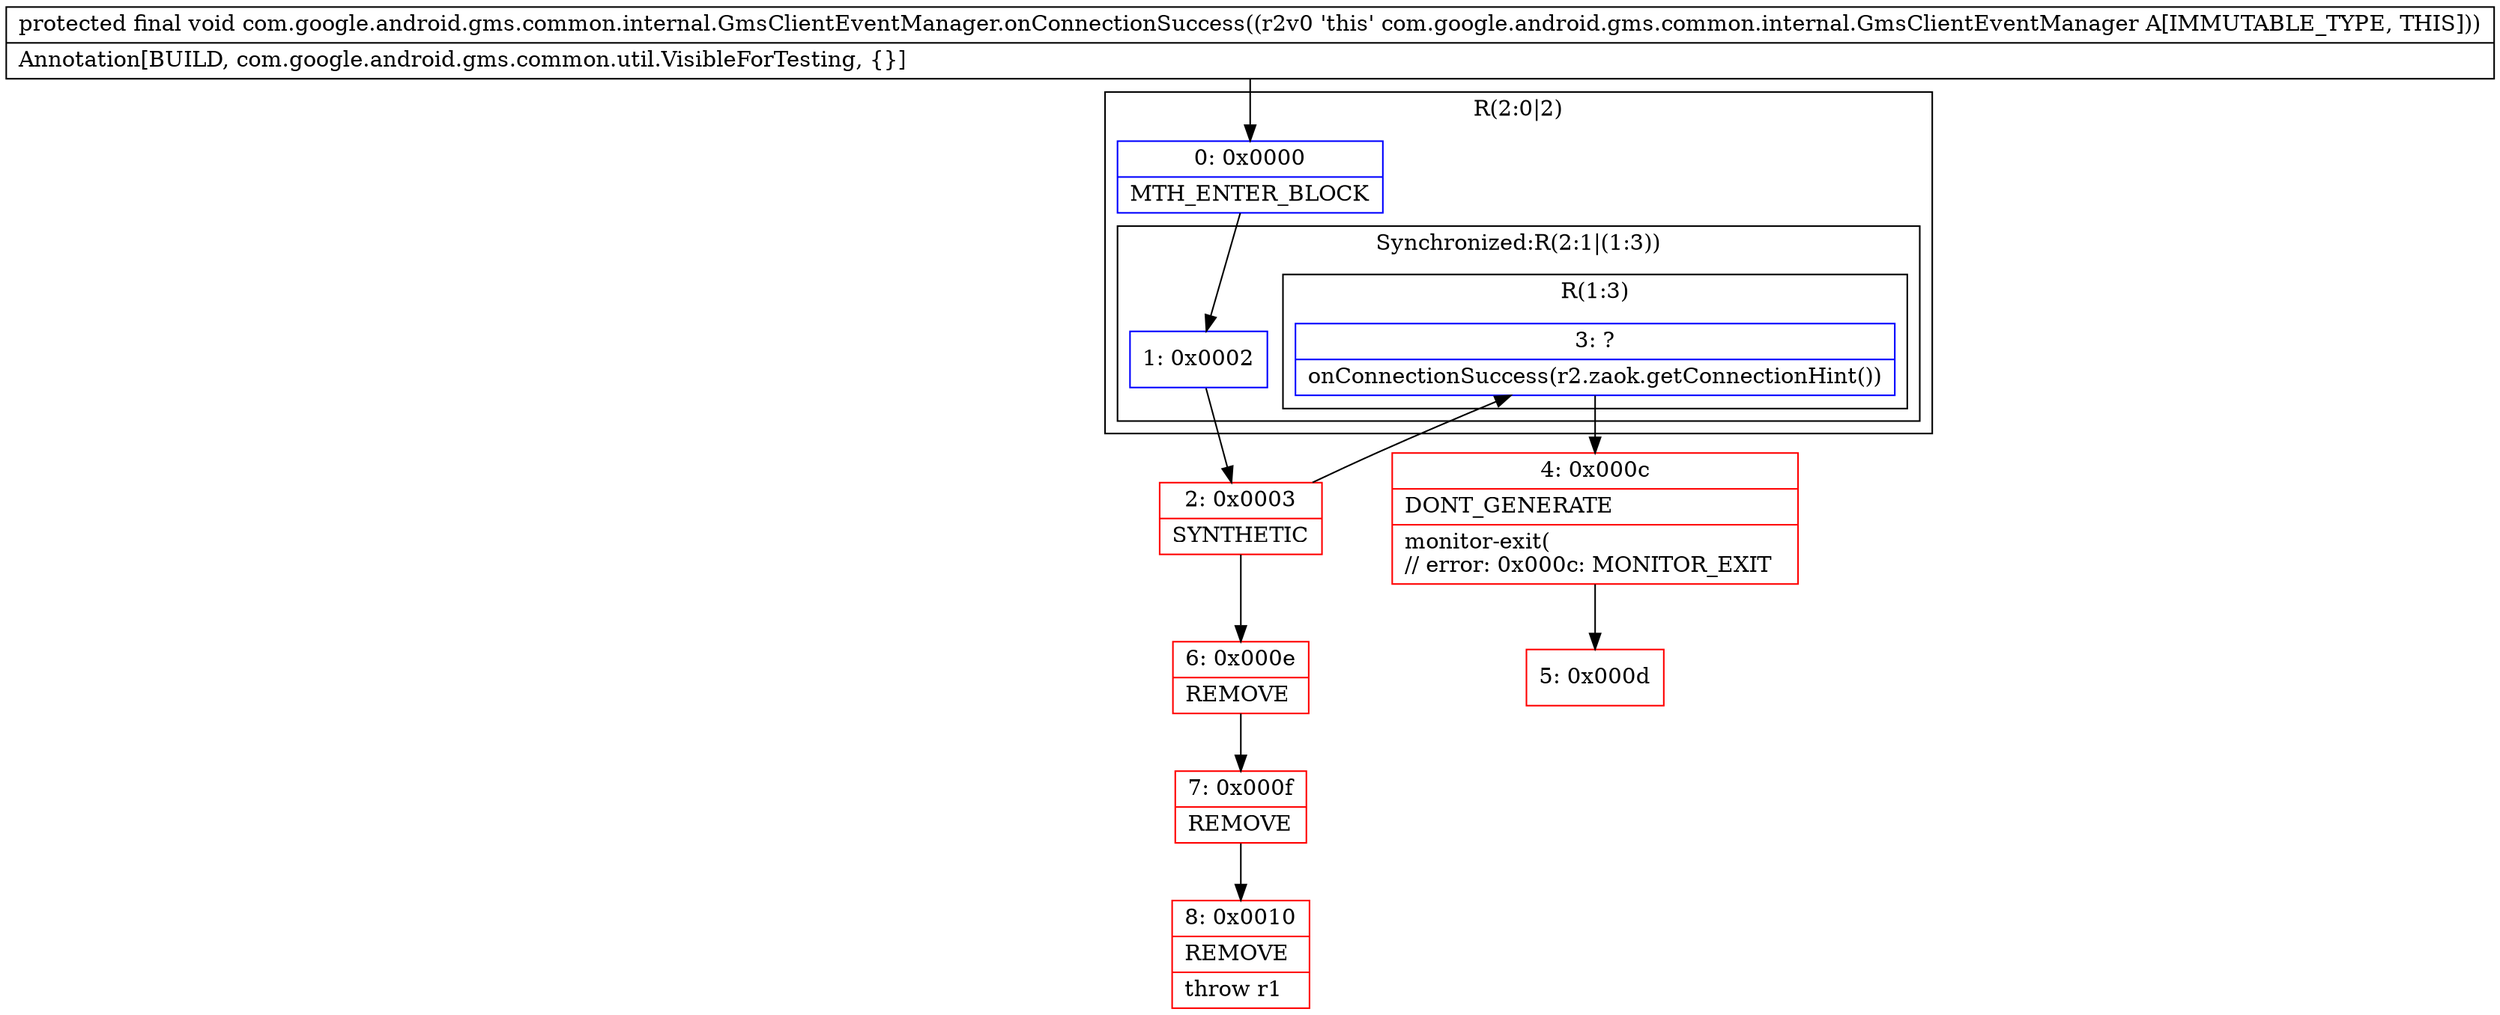 digraph "CFG forcom.google.android.gms.common.internal.GmsClientEventManager.onConnectionSuccess()V" {
subgraph cluster_Region_404033498 {
label = "R(2:0|2)";
node [shape=record,color=blue];
Node_0 [shape=record,label="{0\:\ 0x0000|MTH_ENTER_BLOCK\l}"];
subgraph cluster_SynchronizedRegion_257446189 {
label = "Synchronized:R(2:1|(1:3))";
node [shape=record,color=blue];
Node_1 [shape=record,label="{1\:\ 0x0002}"];
subgraph cluster_Region_828999655 {
label = "R(1:3)";
node [shape=record,color=blue];
Node_3 [shape=record,label="{3\:\ ?|onConnectionSuccess(r2.zaok.getConnectionHint())\l}"];
}
}
}
Node_2 [shape=record,color=red,label="{2\:\ 0x0003|SYNTHETIC\l}"];
Node_4 [shape=record,color=red,label="{4\:\ 0x000c|DONT_GENERATE\l|monitor\-exit(\l\/\/ error: 0x000c: MONITOR_EXIT  \l}"];
Node_5 [shape=record,color=red,label="{5\:\ 0x000d}"];
Node_6 [shape=record,color=red,label="{6\:\ 0x000e|REMOVE\l}"];
Node_7 [shape=record,color=red,label="{7\:\ 0x000f|REMOVE\l}"];
Node_8 [shape=record,color=red,label="{8\:\ 0x0010|REMOVE\l|throw r1\l}"];
MethodNode[shape=record,label="{protected final void com.google.android.gms.common.internal.GmsClientEventManager.onConnectionSuccess((r2v0 'this' com.google.android.gms.common.internal.GmsClientEventManager A[IMMUTABLE_TYPE, THIS]))  | Annotation[BUILD, com.google.android.gms.common.util.VisibleForTesting, \{\}]\l}"];
MethodNode -> Node_0;
Node_0 -> Node_1;
Node_1 -> Node_2;
Node_3 -> Node_4;
Node_2 -> Node_3;
Node_2 -> Node_6;
Node_4 -> Node_5;
Node_6 -> Node_7;
Node_7 -> Node_8;
}

